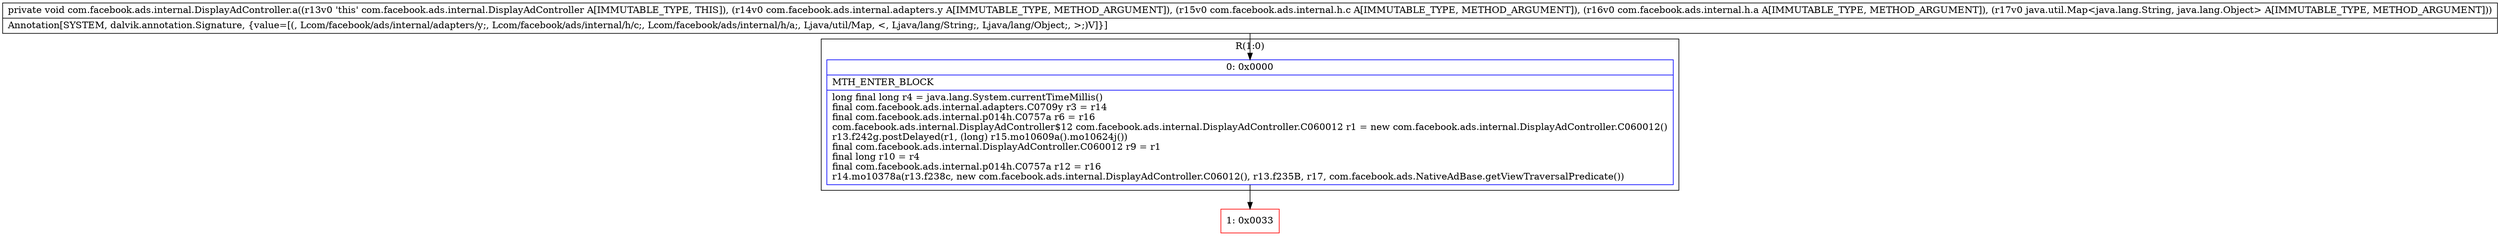 digraph "CFG forcom.facebook.ads.internal.DisplayAdController.a(Lcom\/facebook\/ads\/internal\/adapters\/y;Lcom\/facebook\/ads\/internal\/h\/c;Lcom\/facebook\/ads\/internal\/h\/a;Ljava\/util\/Map;)V" {
subgraph cluster_Region_2053871004 {
label = "R(1:0)";
node [shape=record,color=blue];
Node_0 [shape=record,label="{0\:\ 0x0000|MTH_ENTER_BLOCK\l|long final long r4 = java.lang.System.currentTimeMillis()\lfinal com.facebook.ads.internal.adapters.C0709y r3 = r14\lfinal com.facebook.ads.internal.p014h.C0757a r6 = r16\lcom.facebook.ads.internal.DisplayAdController$12 com.facebook.ads.internal.DisplayAdController.C060012 r1 = new com.facebook.ads.internal.DisplayAdController.C060012()\lr13.f242g.postDelayed(r1, (long) r15.mo10609a().mo10624j())\lfinal com.facebook.ads.internal.DisplayAdController.C060012 r9 = r1\lfinal long r10 = r4\lfinal com.facebook.ads.internal.p014h.C0757a r12 = r16\lr14.mo10378a(r13.f238c, new com.facebook.ads.internal.DisplayAdController.C06012(), r13.f235B, r17, com.facebook.ads.NativeAdBase.getViewTraversalPredicate())\l}"];
}
Node_1 [shape=record,color=red,label="{1\:\ 0x0033}"];
MethodNode[shape=record,label="{private void com.facebook.ads.internal.DisplayAdController.a((r13v0 'this' com.facebook.ads.internal.DisplayAdController A[IMMUTABLE_TYPE, THIS]), (r14v0 com.facebook.ads.internal.adapters.y A[IMMUTABLE_TYPE, METHOD_ARGUMENT]), (r15v0 com.facebook.ads.internal.h.c A[IMMUTABLE_TYPE, METHOD_ARGUMENT]), (r16v0 com.facebook.ads.internal.h.a A[IMMUTABLE_TYPE, METHOD_ARGUMENT]), (r17v0 java.util.Map\<java.lang.String, java.lang.Object\> A[IMMUTABLE_TYPE, METHOD_ARGUMENT]))  | Annotation[SYSTEM, dalvik.annotation.Signature, \{value=[(, Lcom\/facebook\/ads\/internal\/adapters\/y;, Lcom\/facebook\/ads\/internal\/h\/c;, Lcom\/facebook\/ads\/internal\/h\/a;, Ljava\/util\/Map, \<, Ljava\/lang\/String;, Ljava\/lang\/Object;, \>;)V]\}]\l}"];
MethodNode -> Node_0;
Node_0 -> Node_1;
}

